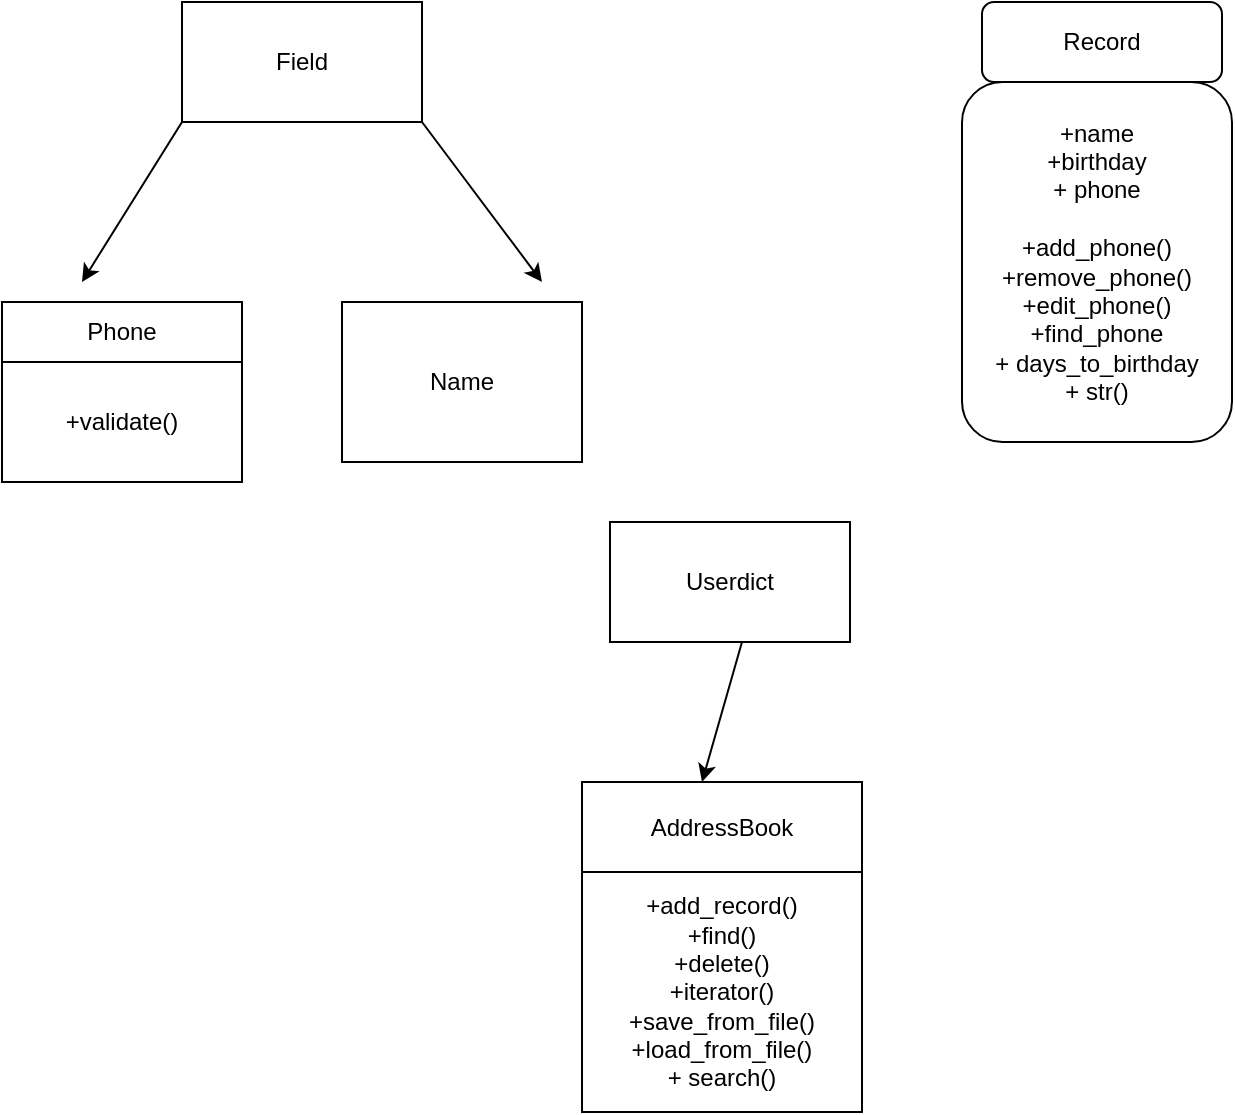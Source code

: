 <mxfile version="22.1.17" type="device">
  <diagram name="Страница — 1" id="zVI6p89RKCL7Pyk07r3p">
    <mxGraphModel dx="1434" dy="790" grid="1" gridSize="10" guides="1" tooltips="1" connect="1" arrows="1" fold="1" page="1" pageScale="1" pageWidth="827" pageHeight="1169" math="0" shadow="0">
      <root>
        <mxCell id="0" />
        <mxCell id="1" parent="0" />
        <mxCell id="Ksx3XaOKXqZHLQUwob6g-3" value="Field&lt;br&gt;" style="rounded=0;whiteSpace=wrap;html=1;" vertex="1" parent="1">
          <mxGeometry x="140" y="50" width="120" height="60" as="geometry" />
        </mxCell>
        <mxCell id="Ksx3XaOKXqZHLQUwob6g-4" value="" style="endArrow=classic;html=1;rounded=0;exitX=0;exitY=1;exitDx=0;exitDy=0;" edge="1" parent="1" source="Ksx3XaOKXqZHLQUwob6g-3">
          <mxGeometry width="50" height="50" relative="1" as="geometry">
            <mxPoint x="390" y="140" as="sourcePoint" />
            <mxPoint x="90" y="190" as="targetPoint" />
          </mxGeometry>
        </mxCell>
        <mxCell id="Ksx3XaOKXqZHLQUwob6g-5" value="Phone" style="rounded=0;whiteSpace=wrap;html=1;" vertex="1" parent="1">
          <mxGeometry x="50" y="200" width="120" height="30" as="geometry" />
        </mxCell>
        <mxCell id="Ksx3XaOKXqZHLQUwob6g-6" value="Name&lt;br&gt;" style="rounded=0;whiteSpace=wrap;html=1;" vertex="1" parent="1">
          <mxGeometry x="220" y="200" width="120" height="80" as="geometry" />
        </mxCell>
        <mxCell id="Ksx3XaOKXqZHLQUwob6g-7" value="" style="endArrow=classic;html=1;rounded=0;exitX=1;exitY=1;exitDx=0;exitDy=0;" edge="1" parent="1" source="Ksx3XaOKXqZHLQUwob6g-3">
          <mxGeometry width="50" height="50" relative="1" as="geometry">
            <mxPoint x="390" y="140" as="sourcePoint" />
            <mxPoint x="320" y="190" as="targetPoint" />
          </mxGeometry>
        </mxCell>
        <mxCell id="Ksx3XaOKXqZHLQUwob6g-8" value="+validate()" style="rounded=0;whiteSpace=wrap;html=1;" vertex="1" parent="1">
          <mxGeometry x="50" y="230" width="120" height="60" as="geometry" />
        </mxCell>
        <mxCell id="Ksx3XaOKXqZHLQUwob6g-9" value="Record&lt;br&gt;" style="rounded=1;whiteSpace=wrap;html=1;" vertex="1" parent="1">
          <mxGeometry x="540" y="50" width="120" height="40" as="geometry" />
        </mxCell>
        <mxCell id="Ksx3XaOKXqZHLQUwob6g-10" value="+name&lt;br&gt;+birthday&lt;br&gt;+ phone&lt;br&gt;&lt;br&gt;+add_phone()&lt;br&gt;+remove_phone()&lt;br&gt;+edit_phone()&lt;br&gt;+find_phone&lt;br&gt;+ days_to_birthday&lt;br&gt;+ str()" style="rounded=1;whiteSpace=wrap;html=1;" vertex="1" parent="1">
          <mxGeometry x="530" y="90" width="135" height="180" as="geometry" />
        </mxCell>
        <mxCell id="Ksx3XaOKXqZHLQUwob6g-11" value="Userdict&lt;br&gt;" style="rounded=0;whiteSpace=wrap;html=1;" vertex="1" parent="1">
          <mxGeometry x="354" y="310" width="120" height="60" as="geometry" />
        </mxCell>
        <mxCell id="Ksx3XaOKXqZHLQUwob6g-13" value="AddressBook&lt;br&gt;" style="rounded=0;whiteSpace=wrap;html=1;" vertex="1" parent="1">
          <mxGeometry x="340" y="440" width="140" height="45" as="geometry" />
        </mxCell>
        <mxCell id="Ksx3XaOKXqZHLQUwob6g-15" value="+add_record()&lt;br&gt;+find()&lt;br&gt;+delete()&lt;br&gt;+iterator()&lt;br&gt;+save_from_file()&lt;br&gt;+load_from_file()&lt;br&gt;+ search()" style="rounded=0;whiteSpace=wrap;html=1;" vertex="1" parent="1">
          <mxGeometry x="340" y="485" width="140" height="120" as="geometry" />
        </mxCell>
        <mxCell id="Ksx3XaOKXqZHLQUwob6g-16" value="" style="endArrow=classic;html=1;rounded=0;" edge="1" parent="1">
          <mxGeometry width="50" height="50" relative="1" as="geometry">
            <mxPoint x="420" y="370" as="sourcePoint" />
            <mxPoint x="400" y="440" as="targetPoint" />
          </mxGeometry>
        </mxCell>
      </root>
    </mxGraphModel>
  </diagram>
</mxfile>
